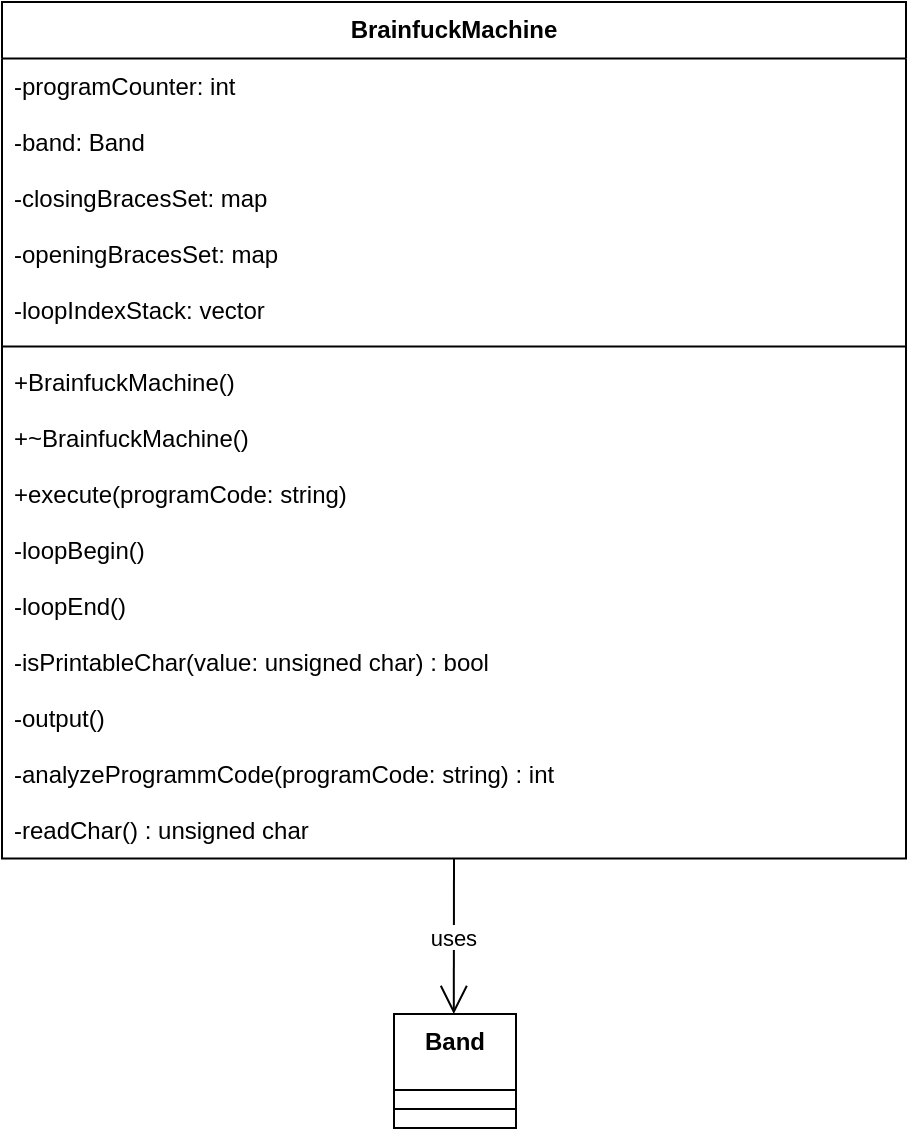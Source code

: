 <mxfile version="28.2.7">
  <diagram name="Seite-1" id="Mf4pJQINIsVvI6grORsi">
    <mxGraphModel dx="1426" dy="768" grid="1" gridSize="10" guides="1" tooltips="1" connect="1" arrows="1" fold="1" page="1" pageScale="1" pageWidth="827" pageHeight="1169" math="0" shadow="0">
      <root>
        <mxCell id="0" />
        <mxCell id="1" parent="0" />
        <mxCell id="8mdRNxYV0NPmIafyGJd7-36" value="BrainfuckMachine" style="swimlane;fontStyle=1;align=center;verticalAlign=top;childLayout=stackLayout;horizontal=1;startSize=28.267;horizontalStack=0;resizeParent=1;resizeParentMax=0;resizeLast=0;collapsible=0;marginBottom=0;" vertex="1" parent="1">
          <mxGeometry x="20" y="20" width="452" height="428.267" as="geometry" />
        </mxCell>
        <mxCell id="8mdRNxYV0NPmIafyGJd7-37" value="-programCounter: int" style="text;strokeColor=none;fillColor=none;align=left;verticalAlign=top;spacingLeft=4;spacingRight=4;overflow=hidden;rotatable=0;points=[[0,0.5],[1,0.5]];portConstraint=eastwest;" vertex="1" parent="8mdRNxYV0NPmIafyGJd7-36">
          <mxGeometry y="28.267" width="452" height="28" as="geometry" />
        </mxCell>
        <mxCell id="8mdRNxYV0NPmIafyGJd7-38" value="-band: Band" style="text;strokeColor=none;fillColor=none;align=left;verticalAlign=top;spacingLeft=4;spacingRight=4;overflow=hidden;rotatable=0;points=[[0,0.5],[1,0.5]];portConstraint=eastwest;" vertex="1" parent="8mdRNxYV0NPmIafyGJd7-36">
          <mxGeometry y="56.267" width="452" height="28" as="geometry" />
        </mxCell>
        <mxCell id="8mdRNxYV0NPmIafyGJd7-39" value="-closingBracesSet: map" style="text;strokeColor=none;fillColor=none;align=left;verticalAlign=top;spacingLeft=4;spacingRight=4;overflow=hidden;rotatable=0;points=[[0,0.5],[1,0.5]];portConstraint=eastwest;" vertex="1" parent="8mdRNxYV0NPmIafyGJd7-36">
          <mxGeometry y="84.267" width="452" height="28" as="geometry" />
        </mxCell>
        <mxCell id="8mdRNxYV0NPmIafyGJd7-40" value="-openingBracesSet: map" style="text;strokeColor=none;fillColor=none;align=left;verticalAlign=top;spacingLeft=4;spacingRight=4;overflow=hidden;rotatable=0;points=[[0,0.5],[1,0.5]];portConstraint=eastwest;" vertex="1" parent="8mdRNxYV0NPmIafyGJd7-36">
          <mxGeometry y="112.267" width="452" height="28" as="geometry" />
        </mxCell>
        <mxCell id="8mdRNxYV0NPmIafyGJd7-41" value="-loopIndexStack: vector" style="text;strokeColor=none;fillColor=none;align=left;verticalAlign=top;spacingLeft=4;spacingRight=4;overflow=hidden;rotatable=0;points=[[0,0.5],[1,0.5]];portConstraint=eastwest;" vertex="1" parent="8mdRNxYV0NPmIafyGJd7-36">
          <mxGeometry y="140.267" width="452" height="28" as="geometry" />
        </mxCell>
        <mxCell id="8mdRNxYV0NPmIafyGJd7-42" style="line;strokeWidth=1;fillColor=none;align=left;verticalAlign=middle;spacingTop=-1;spacingLeft=3;spacingRight=3;rotatable=0;labelPosition=right;points=[];portConstraint=eastwest;strokeColor=inherit;" vertex="1" parent="8mdRNxYV0NPmIafyGJd7-36">
          <mxGeometry y="168.267" width="452" height="8" as="geometry" />
        </mxCell>
        <mxCell id="8mdRNxYV0NPmIafyGJd7-43" value="+BrainfuckMachine()" style="text;strokeColor=none;fillColor=none;align=left;verticalAlign=top;spacingLeft=4;spacingRight=4;overflow=hidden;rotatable=0;points=[[0,0.5],[1,0.5]];portConstraint=eastwest;" vertex="1" parent="8mdRNxYV0NPmIafyGJd7-36">
          <mxGeometry y="176.267" width="452" height="28" as="geometry" />
        </mxCell>
        <mxCell id="8mdRNxYV0NPmIafyGJd7-44" value="+~BrainfuckMachine()" style="text;strokeColor=none;fillColor=none;align=left;verticalAlign=top;spacingLeft=4;spacingRight=4;overflow=hidden;rotatable=0;points=[[0,0.5],[1,0.5]];portConstraint=eastwest;" vertex="1" parent="8mdRNxYV0NPmIafyGJd7-36">
          <mxGeometry y="204.267" width="452" height="28" as="geometry" />
        </mxCell>
        <mxCell id="8mdRNxYV0NPmIafyGJd7-45" value="+execute(programCode: string)" style="text;strokeColor=none;fillColor=none;align=left;verticalAlign=top;spacingLeft=4;spacingRight=4;overflow=hidden;rotatable=0;points=[[0,0.5],[1,0.5]];portConstraint=eastwest;" vertex="1" parent="8mdRNxYV0NPmIafyGJd7-36">
          <mxGeometry y="232.267" width="452" height="28" as="geometry" />
        </mxCell>
        <mxCell id="8mdRNxYV0NPmIafyGJd7-46" value="-loopBegin()" style="text;strokeColor=none;fillColor=none;align=left;verticalAlign=top;spacingLeft=4;spacingRight=4;overflow=hidden;rotatable=0;points=[[0,0.5],[1,0.5]];portConstraint=eastwest;" vertex="1" parent="8mdRNxYV0NPmIafyGJd7-36">
          <mxGeometry y="260.267" width="452" height="28" as="geometry" />
        </mxCell>
        <mxCell id="8mdRNxYV0NPmIafyGJd7-47" value="-loopEnd()" style="text;strokeColor=none;fillColor=none;align=left;verticalAlign=top;spacingLeft=4;spacingRight=4;overflow=hidden;rotatable=0;points=[[0,0.5],[1,0.5]];portConstraint=eastwest;" vertex="1" parent="8mdRNxYV0NPmIafyGJd7-36">
          <mxGeometry y="288.267" width="452" height="28" as="geometry" />
        </mxCell>
        <mxCell id="8mdRNxYV0NPmIafyGJd7-48" value="-isPrintableChar(value: unsigned char) : bool" style="text;strokeColor=none;fillColor=none;align=left;verticalAlign=top;spacingLeft=4;spacingRight=4;overflow=hidden;rotatable=0;points=[[0,0.5],[1,0.5]];portConstraint=eastwest;" vertex="1" parent="8mdRNxYV0NPmIafyGJd7-36">
          <mxGeometry y="316.267" width="452" height="28" as="geometry" />
        </mxCell>
        <mxCell id="8mdRNxYV0NPmIafyGJd7-49" value="-output()" style="text;strokeColor=none;fillColor=none;align=left;verticalAlign=top;spacingLeft=4;spacingRight=4;overflow=hidden;rotatable=0;points=[[0,0.5],[1,0.5]];portConstraint=eastwest;" vertex="1" parent="8mdRNxYV0NPmIafyGJd7-36">
          <mxGeometry y="344.267" width="452" height="28" as="geometry" />
        </mxCell>
        <mxCell id="8mdRNxYV0NPmIafyGJd7-50" value="-analyzeProgrammCode(programCode: string) : int" style="text;strokeColor=none;fillColor=none;align=left;verticalAlign=top;spacingLeft=4;spacingRight=4;overflow=hidden;rotatable=0;points=[[0,0.5],[1,0.5]];portConstraint=eastwest;" vertex="1" parent="8mdRNxYV0NPmIafyGJd7-36">
          <mxGeometry y="372.267" width="452" height="28" as="geometry" />
        </mxCell>
        <mxCell id="8mdRNxYV0NPmIafyGJd7-51" value="-readChar() : unsigned char" style="text;strokeColor=none;fillColor=none;align=left;verticalAlign=top;spacingLeft=4;spacingRight=4;overflow=hidden;rotatable=0;points=[[0,0.5],[1,0.5]];portConstraint=eastwest;" vertex="1" parent="8mdRNxYV0NPmIafyGJd7-36">
          <mxGeometry y="400.267" width="452" height="28" as="geometry" />
        </mxCell>
        <mxCell id="8mdRNxYV0NPmIafyGJd7-52" value="Band" style="swimlane;fontStyle=1;align=center;verticalAlign=top;childLayout=stackLayout;horizontal=1;startSize=38;horizontalStack=0;resizeParent=1;resizeParentMax=0;resizeLast=0;collapsible=0;marginBottom=0;" vertex="1" parent="1">
          <mxGeometry x="216" y="526" width="61" height="57" as="geometry" />
        </mxCell>
        <mxCell id="8mdRNxYV0NPmIafyGJd7-53" style="line;strokeWidth=1;fillColor=none;align=left;verticalAlign=middle;spacingTop=-1;spacingLeft=3;spacingRight=3;rotatable=0;labelPosition=right;points=[];portConstraint=eastwest;strokeColor=inherit;" vertex="1" parent="8mdRNxYV0NPmIafyGJd7-52">
          <mxGeometry y="38" width="61" height="19" as="geometry" />
        </mxCell>
        <mxCell id="8mdRNxYV0NPmIafyGJd7-54" value="uses" style="curved=1;startArrow=none;endArrow=open;endSize=12;exitX=0.5;exitY=1;entryX=0.49;entryY=0;rounded=0;" edge="1" parent="1" source="8mdRNxYV0NPmIafyGJd7-36" target="8mdRNxYV0NPmIafyGJd7-52">
          <mxGeometry relative="1" as="geometry">
            <Array as="points" />
          </mxGeometry>
        </mxCell>
      </root>
    </mxGraphModel>
  </diagram>
</mxfile>
